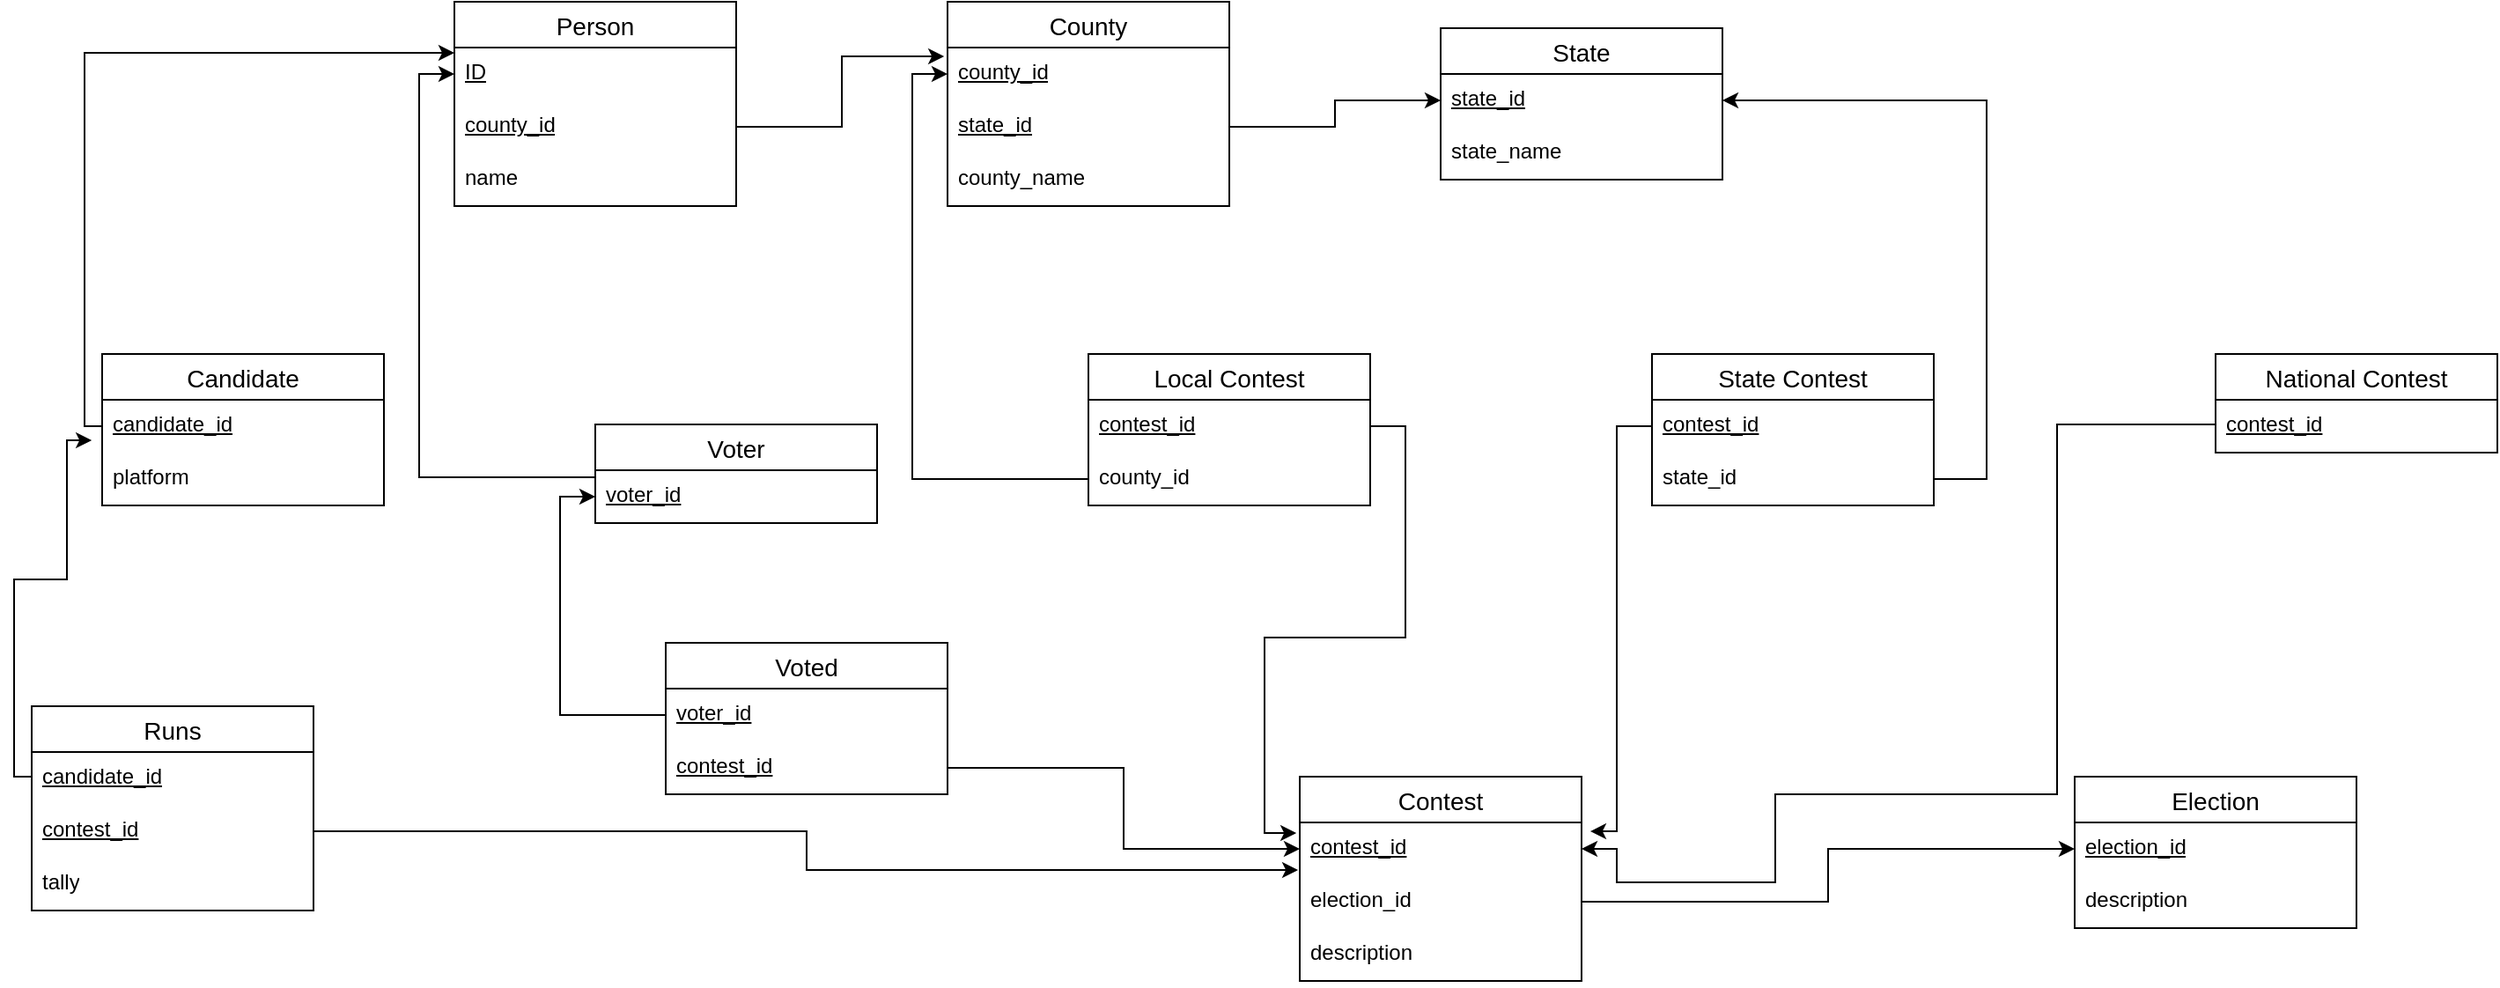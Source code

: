 <mxfile version="24.2.5" type="device">
  <diagram name="Page-1" id="UHWgd6uu3C_Jp23Epes1">
    <mxGraphModel dx="1804" dy="727" grid="1" gridSize="10" guides="1" tooltips="1" connect="1" arrows="1" fold="1" page="1" pageScale="1" pageWidth="850" pageHeight="1100" math="0" shadow="0">
      <root>
        <mxCell id="0" />
        <mxCell id="1" parent="0" />
        <mxCell id="cMsni-zwvsYrsgW6HGZv-1" value="Person" style="swimlane;fontStyle=0;childLayout=stackLayout;horizontal=1;startSize=26;horizontalStack=0;resizeParent=1;resizeParentMax=0;resizeLast=0;collapsible=1;marginBottom=0;align=center;fontSize=14;" vertex="1" parent="1">
          <mxGeometry x="40" y="80" width="160" height="116" as="geometry" />
        </mxCell>
        <mxCell id="cMsni-zwvsYrsgW6HGZv-2" value="ID" style="text;strokeColor=none;fillColor=none;spacingLeft=4;spacingRight=4;overflow=hidden;rotatable=0;points=[[0,0.5],[1,0.5]];portConstraint=eastwest;fontSize=12;whiteSpace=wrap;html=1;fontStyle=4" vertex="1" parent="cMsni-zwvsYrsgW6HGZv-1">
          <mxGeometry y="26" width="160" height="30" as="geometry" />
        </mxCell>
        <mxCell id="cMsni-zwvsYrsgW6HGZv-3" value="county_id" style="text;strokeColor=none;fillColor=none;spacingLeft=4;spacingRight=4;overflow=hidden;rotatable=0;points=[[0,0.5],[1,0.5]];portConstraint=eastwest;fontSize=12;whiteSpace=wrap;html=1;fontStyle=4" vertex="1" parent="cMsni-zwvsYrsgW6HGZv-1">
          <mxGeometry y="56" width="160" height="30" as="geometry" />
        </mxCell>
        <mxCell id="cMsni-zwvsYrsgW6HGZv-4" value="name" style="text;strokeColor=none;fillColor=none;spacingLeft=4;spacingRight=4;overflow=hidden;rotatable=0;points=[[0,0.5],[1,0.5]];portConstraint=eastwest;fontSize=12;whiteSpace=wrap;html=1;" vertex="1" parent="cMsni-zwvsYrsgW6HGZv-1">
          <mxGeometry y="86" width="160" height="30" as="geometry" />
        </mxCell>
        <mxCell id="cMsni-zwvsYrsgW6HGZv-5" value="County" style="swimlane;fontStyle=0;childLayout=stackLayout;horizontal=1;startSize=26;horizontalStack=0;resizeParent=1;resizeParentMax=0;resizeLast=0;collapsible=1;marginBottom=0;align=center;fontSize=14;" vertex="1" parent="1">
          <mxGeometry x="320" y="80" width="160" height="116" as="geometry" />
        </mxCell>
        <mxCell id="cMsni-zwvsYrsgW6HGZv-6" value="&lt;u&gt;county_id&lt;/u&gt;" style="text;strokeColor=none;fillColor=none;spacingLeft=4;spacingRight=4;overflow=hidden;rotatable=0;points=[[0,0.5],[1,0.5]];portConstraint=eastwest;fontSize=12;whiteSpace=wrap;html=1;" vertex="1" parent="cMsni-zwvsYrsgW6HGZv-5">
          <mxGeometry y="26" width="160" height="30" as="geometry" />
        </mxCell>
        <mxCell id="cMsni-zwvsYrsgW6HGZv-7" value="state_id" style="text;strokeColor=none;fillColor=none;spacingLeft=4;spacingRight=4;overflow=hidden;rotatable=0;points=[[0,0.5],[1,0.5]];portConstraint=eastwest;fontSize=12;whiteSpace=wrap;html=1;fontStyle=4" vertex="1" parent="cMsni-zwvsYrsgW6HGZv-5">
          <mxGeometry y="56" width="160" height="30" as="geometry" />
        </mxCell>
        <mxCell id="cMsni-zwvsYrsgW6HGZv-8" value="county_name" style="text;strokeColor=none;fillColor=none;spacingLeft=4;spacingRight=4;overflow=hidden;rotatable=0;points=[[0,0.5],[1,0.5]];portConstraint=eastwest;fontSize=12;whiteSpace=wrap;html=1;" vertex="1" parent="cMsni-zwvsYrsgW6HGZv-5">
          <mxGeometry y="86" width="160" height="30" as="geometry" />
        </mxCell>
        <mxCell id="cMsni-zwvsYrsgW6HGZv-9" value="State" style="swimlane;fontStyle=0;childLayout=stackLayout;horizontal=1;startSize=26;horizontalStack=0;resizeParent=1;resizeParentMax=0;resizeLast=0;collapsible=1;marginBottom=0;align=center;fontSize=14;" vertex="1" parent="1">
          <mxGeometry x="600" y="95" width="160" height="86" as="geometry" />
        </mxCell>
        <mxCell id="cMsni-zwvsYrsgW6HGZv-10" value="state_id" style="text;strokeColor=none;fillColor=none;spacingLeft=4;spacingRight=4;overflow=hidden;rotatable=0;points=[[0,0.5],[1,0.5]];portConstraint=eastwest;fontSize=12;whiteSpace=wrap;html=1;fontStyle=4" vertex="1" parent="cMsni-zwvsYrsgW6HGZv-9">
          <mxGeometry y="26" width="160" height="30" as="geometry" />
        </mxCell>
        <mxCell id="cMsni-zwvsYrsgW6HGZv-11" value="state_name" style="text;strokeColor=none;fillColor=none;spacingLeft=4;spacingRight=4;overflow=hidden;rotatable=0;points=[[0,0.5],[1,0.5]];portConstraint=eastwest;fontSize=12;whiteSpace=wrap;html=1;" vertex="1" parent="cMsni-zwvsYrsgW6HGZv-9">
          <mxGeometry y="56" width="160" height="30" as="geometry" />
        </mxCell>
        <mxCell id="cMsni-zwvsYrsgW6HGZv-14" value="Candidate" style="swimlane;fontStyle=0;childLayout=stackLayout;horizontal=1;startSize=26;horizontalStack=0;resizeParent=1;resizeParentMax=0;resizeLast=0;collapsible=1;marginBottom=0;align=center;fontSize=14;" vertex="1" parent="1">
          <mxGeometry x="-160" y="280" width="160" height="86" as="geometry" />
        </mxCell>
        <mxCell id="cMsni-zwvsYrsgW6HGZv-15" value="candidate_id" style="text;strokeColor=none;fillColor=none;spacingLeft=4;spacingRight=4;overflow=hidden;rotatable=0;points=[[0,0.5],[1,0.5]];portConstraint=eastwest;fontSize=12;whiteSpace=wrap;html=1;fontStyle=4" vertex="1" parent="cMsni-zwvsYrsgW6HGZv-14">
          <mxGeometry y="26" width="160" height="30" as="geometry" />
        </mxCell>
        <mxCell id="cMsni-zwvsYrsgW6HGZv-16" value="platform" style="text;strokeColor=none;fillColor=none;spacingLeft=4;spacingRight=4;overflow=hidden;rotatable=0;points=[[0,0.5],[1,0.5]];portConstraint=eastwest;fontSize=12;whiteSpace=wrap;html=1;" vertex="1" parent="cMsni-zwvsYrsgW6HGZv-14">
          <mxGeometry y="56" width="160" height="30" as="geometry" />
        </mxCell>
        <mxCell id="cMsni-zwvsYrsgW6HGZv-18" value="Voter" style="swimlane;fontStyle=0;childLayout=stackLayout;horizontal=1;startSize=26;horizontalStack=0;resizeParent=1;resizeParentMax=0;resizeLast=0;collapsible=1;marginBottom=0;align=center;fontSize=14;" vertex="1" parent="1">
          <mxGeometry x="120" y="320" width="160" height="56" as="geometry" />
        </mxCell>
        <mxCell id="cMsni-zwvsYrsgW6HGZv-19" value="&lt;u&gt;voter_id&lt;/u&gt;" style="text;strokeColor=none;fillColor=none;spacingLeft=4;spacingRight=4;overflow=hidden;rotatable=0;points=[[0,0.5],[1,0.5]];portConstraint=eastwest;fontSize=12;whiteSpace=wrap;html=1;" vertex="1" parent="cMsni-zwvsYrsgW6HGZv-18">
          <mxGeometry y="26" width="160" height="30" as="geometry" />
        </mxCell>
        <mxCell id="cMsni-zwvsYrsgW6HGZv-22" value="Runs" style="swimlane;fontStyle=0;childLayout=stackLayout;horizontal=1;startSize=26;horizontalStack=0;resizeParent=1;resizeParentMax=0;resizeLast=0;collapsible=1;marginBottom=0;align=center;fontSize=14;" vertex="1" parent="1">
          <mxGeometry x="-200" y="480" width="160" height="116" as="geometry" />
        </mxCell>
        <mxCell id="cMsni-zwvsYrsgW6HGZv-23" value="&lt;u&gt;candidate_id&lt;/u&gt;" style="text;strokeColor=none;fillColor=none;spacingLeft=4;spacingRight=4;overflow=hidden;rotatable=0;points=[[0,0.5],[1,0.5]];portConstraint=eastwest;fontSize=12;whiteSpace=wrap;html=1;" vertex="1" parent="cMsni-zwvsYrsgW6HGZv-22">
          <mxGeometry y="26" width="160" height="30" as="geometry" />
        </mxCell>
        <mxCell id="cMsni-zwvsYrsgW6HGZv-24" value="&lt;u&gt;contest_id&lt;/u&gt;" style="text;strokeColor=none;fillColor=none;spacingLeft=4;spacingRight=4;overflow=hidden;rotatable=0;points=[[0,0.5],[1,0.5]];portConstraint=eastwest;fontSize=12;whiteSpace=wrap;html=1;" vertex="1" parent="cMsni-zwvsYrsgW6HGZv-22">
          <mxGeometry y="56" width="160" height="30" as="geometry" />
        </mxCell>
        <mxCell id="cMsni-zwvsYrsgW6HGZv-25" value="tally" style="text;strokeColor=none;fillColor=none;spacingLeft=4;spacingRight=4;overflow=hidden;rotatable=0;points=[[0,0.5],[1,0.5]];portConstraint=eastwest;fontSize=12;whiteSpace=wrap;html=1;" vertex="1" parent="cMsni-zwvsYrsgW6HGZv-22">
          <mxGeometry y="86" width="160" height="30" as="geometry" />
        </mxCell>
        <mxCell id="cMsni-zwvsYrsgW6HGZv-26" value="Voted" style="swimlane;fontStyle=0;childLayout=stackLayout;horizontal=1;startSize=26;horizontalStack=0;resizeParent=1;resizeParentMax=0;resizeLast=0;collapsible=1;marginBottom=0;align=center;fontSize=14;" vertex="1" parent="1">
          <mxGeometry x="160" y="444" width="160" height="86" as="geometry" />
        </mxCell>
        <mxCell id="cMsni-zwvsYrsgW6HGZv-27" value="voter_id" style="text;strokeColor=none;fillColor=none;spacingLeft=4;spacingRight=4;overflow=hidden;rotatable=0;points=[[0,0.5],[1,0.5]];portConstraint=eastwest;fontSize=12;whiteSpace=wrap;html=1;fontStyle=4" vertex="1" parent="cMsni-zwvsYrsgW6HGZv-26">
          <mxGeometry y="26" width="160" height="30" as="geometry" />
        </mxCell>
        <mxCell id="cMsni-zwvsYrsgW6HGZv-28" value="contest_id" style="text;strokeColor=none;fillColor=none;spacingLeft=4;spacingRight=4;overflow=hidden;rotatable=0;points=[[0,0.5],[1,0.5]];portConstraint=eastwest;fontSize=12;whiteSpace=wrap;html=1;fontStyle=4" vertex="1" parent="cMsni-zwvsYrsgW6HGZv-26">
          <mxGeometry y="56" width="160" height="30" as="geometry" />
        </mxCell>
        <mxCell id="cMsni-zwvsYrsgW6HGZv-30" value="Contest" style="swimlane;fontStyle=0;childLayout=stackLayout;horizontal=1;startSize=26;horizontalStack=0;resizeParent=1;resizeParentMax=0;resizeLast=0;collapsible=1;marginBottom=0;align=center;fontSize=14;" vertex="1" parent="1">
          <mxGeometry x="520" y="520" width="160" height="116" as="geometry" />
        </mxCell>
        <mxCell id="cMsni-zwvsYrsgW6HGZv-31" value="contest_id" style="text;strokeColor=none;fillColor=none;spacingLeft=4;spacingRight=4;overflow=hidden;rotatable=0;points=[[0,0.5],[1,0.5]];portConstraint=eastwest;fontSize=12;whiteSpace=wrap;html=1;fontStyle=4" vertex="1" parent="cMsni-zwvsYrsgW6HGZv-30">
          <mxGeometry y="26" width="160" height="30" as="geometry" />
        </mxCell>
        <mxCell id="cMsni-zwvsYrsgW6HGZv-32" value="election_id" style="text;strokeColor=none;fillColor=none;spacingLeft=4;spacingRight=4;overflow=hidden;rotatable=0;points=[[0,0.5],[1,0.5]];portConstraint=eastwest;fontSize=12;whiteSpace=wrap;html=1;" vertex="1" parent="cMsni-zwvsYrsgW6HGZv-30">
          <mxGeometry y="56" width="160" height="30" as="geometry" />
        </mxCell>
        <mxCell id="cMsni-zwvsYrsgW6HGZv-33" value="description" style="text;strokeColor=none;fillColor=none;spacingLeft=4;spacingRight=4;overflow=hidden;rotatable=0;points=[[0,0.5],[1,0.5]];portConstraint=eastwest;fontSize=12;whiteSpace=wrap;html=1;" vertex="1" parent="cMsni-zwvsYrsgW6HGZv-30">
          <mxGeometry y="86" width="160" height="30" as="geometry" />
        </mxCell>
        <mxCell id="cMsni-zwvsYrsgW6HGZv-34" value="Local Contest" style="swimlane;fontStyle=0;childLayout=stackLayout;horizontal=1;startSize=26;horizontalStack=0;resizeParent=1;resizeParentMax=0;resizeLast=0;collapsible=1;marginBottom=0;align=center;fontSize=14;" vertex="1" parent="1">
          <mxGeometry x="400" y="280" width="160" height="86" as="geometry" />
        </mxCell>
        <mxCell id="cMsni-zwvsYrsgW6HGZv-35" value="&lt;u&gt;contest_id&lt;/u&gt;" style="text;strokeColor=none;fillColor=none;spacingLeft=4;spacingRight=4;overflow=hidden;rotatable=0;points=[[0,0.5],[1,0.5]];portConstraint=eastwest;fontSize=12;whiteSpace=wrap;html=1;" vertex="1" parent="cMsni-zwvsYrsgW6HGZv-34">
          <mxGeometry y="26" width="160" height="30" as="geometry" />
        </mxCell>
        <mxCell id="cMsni-zwvsYrsgW6HGZv-36" value="county_id" style="text;strokeColor=none;fillColor=none;spacingLeft=4;spacingRight=4;overflow=hidden;rotatable=0;points=[[0,0.5],[1,0.5]];portConstraint=eastwest;fontSize=12;whiteSpace=wrap;html=1;" vertex="1" parent="cMsni-zwvsYrsgW6HGZv-34">
          <mxGeometry y="56" width="160" height="30" as="geometry" />
        </mxCell>
        <mxCell id="cMsni-zwvsYrsgW6HGZv-38" value="State Contest" style="swimlane;fontStyle=0;childLayout=stackLayout;horizontal=1;startSize=26;horizontalStack=0;resizeParent=1;resizeParentMax=0;resizeLast=0;collapsible=1;marginBottom=0;align=center;fontSize=14;" vertex="1" parent="1">
          <mxGeometry x="720" y="280" width="160" height="86" as="geometry" />
        </mxCell>
        <mxCell id="cMsni-zwvsYrsgW6HGZv-39" value="contest_id" style="text;strokeColor=none;fillColor=none;spacingLeft=4;spacingRight=4;overflow=hidden;rotatable=0;points=[[0,0.5],[1,0.5]];portConstraint=eastwest;fontSize=12;whiteSpace=wrap;html=1;fontStyle=4" vertex="1" parent="cMsni-zwvsYrsgW6HGZv-38">
          <mxGeometry y="26" width="160" height="30" as="geometry" />
        </mxCell>
        <mxCell id="cMsni-zwvsYrsgW6HGZv-40" value="state_id" style="text;strokeColor=none;fillColor=none;spacingLeft=4;spacingRight=4;overflow=hidden;rotatable=0;points=[[0,0.5],[1,0.5]];portConstraint=eastwest;fontSize=12;whiteSpace=wrap;html=1;" vertex="1" parent="cMsni-zwvsYrsgW6HGZv-38">
          <mxGeometry y="56" width="160" height="30" as="geometry" />
        </mxCell>
        <mxCell id="cMsni-zwvsYrsgW6HGZv-42" value="Election" style="swimlane;fontStyle=0;childLayout=stackLayout;horizontal=1;startSize=26;horizontalStack=0;resizeParent=1;resizeParentMax=0;resizeLast=0;collapsible=1;marginBottom=0;align=center;fontSize=14;" vertex="1" parent="1">
          <mxGeometry x="960" y="520" width="160" height="86" as="geometry" />
        </mxCell>
        <mxCell id="cMsni-zwvsYrsgW6HGZv-43" value="election_id" style="text;strokeColor=none;fillColor=none;spacingLeft=4;spacingRight=4;overflow=hidden;rotatable=0;points=[[0,0.5],[1,0.5]];portConstraint=eastwest;fontSize=12;whiteSpace=wrap;html=1;fontStyle=4" vertex="1" parent="cMsni-zwvsYrsgW6HGZv-42">
          <mxGeometry y="26" width="160" height="30" as="geometry" />
        </mxCell>
        <mxCell id="cMsni-zwvsYrsgW6HGZv-44" value="description" style="text;strokeColor=none;fillColor=none;spacingLeft=4;spacingRight=4;overflow=hidden;rotatable=0;points=[[0,0.5],[1,0.5]];portConstraint=eastwest;fontSize=12;whiteSpace=wrap;html=1;" vertex="1" parent="cMsni-zwvsYrsgW6HGZv-42">
          <mxGeometry y="56" width="160" height="30" as="geometry" />
        </mxCell>
        <mxCell id="cMsni-zwvsYrsgW6HGZv-46" value="National Contest" style="swimlane;fontStyle=0;childLayout=stackLayout;horizontal=1;startSize=26;horizontalStack=0;resizeParent=1;resizeParentMax=0;resizeLast=0;collapsible=1;marginBottom=0;align=center;fontSize=14;" vertex="1" parent="1">
          <mxGeometry x="1040" y="280" width="160" height="56" as="geometry" />
        </mxCell>
        <mxCell id="cMsni-zwvsYrsgW6HGZv-47" value="contest_id" style="text;strokeColor=none;fillColor=none;spacingLeft=4;spacingRight=4;overflow=hidden;rotatable=0;points=[[0,0.5],[1,0.5]];portConstraint=eastwest;fontSize=12;whiteSpace=wrap;html=1;fontStyle=4" vertex="1" parent="cMsni-zwvsYrsgW6HGZv-46">
          <mxGeometry y="26" width="160" height="30" as="geometry" />
        </mxCell>
        <mxCell id="cMsni-zwvsYrsgW6HGZv-52" style="edgeStyle=orthogonalEdgeStyle;rounded=0;orthogonalLoop=1;jettySize=auto;html=1;entryX=0;entryY=0.5;entryDx=0;entryDy=0;" edge="1" parent="1" source="cMsni-zwvsYrsgW6HGZv-7" target="cMsni-zwvsYrsgW6HGZv-10">
          <mxGeometry relative="1" as="geometry" />
        </mxCell>
        <mxCell id="cMsni-zwvsYrsgW6HGZv-59" style="edgeStyle=orthogonalEdgeStyle;rounded=0;orthogonalLoop=1;jettySize=auto;html=1;entryX=0;entryY=0.5;entryDx=0;entryDy=0;" edge="1" parent="1" source="cMsni-zwvsYrsgW6HGZv-28" target="cMsni-zwvsYrsgW6HGZv-31">
          <mxGeometry relative="1" as="geometry" />
        </mxCell>
        <mxCell id="cMsni-zwvsYrsgW6HGZv-60" style="edgeStyle=orthogonalEdgeStyle;rounded=0;orthogonalLoop=1;jettySize=auto;html=1;entryX=-0.012;entryY=0.2;entryDx=0;entryDy=0;entryPerimeter=0;" edge="1" parent="1" source="cMsni-zwvsYrsgW6HGZv-35" target="cMsni-zwvsYrsgW6HGZv-31">
          <mxGeometry relative="1" as="geometry" />
        </mxCell>
        <mxCell id="cMsni-zwvsYrsgW6HGZv-62" style="edgeStyle=orthogonalEdgeStyle;rounded=0;orthogonalLoop=1;jettySize=auto;html=1;exitX=0;exitY=0.5;exitDx=0;exitDy=0;entryX=0;entryY=0.5;entryDx=0;entryDy=0;" edge="1" parent="1" source="cMsni-zwvsYrsgW6HGZv-19" target="cMsni-zwvsYrsgW6HGZv-2">
          <mxGeometry relative="1" as="geometry">
            <Array as="points">
              <mxPoint x="120" y="350" />
              <mxPoint x="20" y="350" />
              <mxPoint x="20" y="121" />
            </Array>
          </mxGeometry>
        </mxCell>
        <mxCell id="cMsni-zwvsYrsgW6HGZv-63" style="edgeStyle=orthogonalEdgeStyle;rounded=0;orthogonalLoop=1;jettySize=auto;html=1;entryX=0;entryY=0.25;entryDx=0;entryDy=0;" edge="1" parent="1" source="cMsni-zwvsYrsgW6HGZv-15" target="cMsni-zwvsYrsgW6HGZv-1">
          <mxGeometry relative="1" as="geometry">
            <Array as="points">
              <mxPoint x="-170" y="321" />
              <mxPoint x="-170" y="109" />
            </Array>
          </mxGeometry>
        </mxCell>
        <mxCell id="cMsni-zwvsYrsgW6HGZv-64" style="edgeStyle=orthogonalEdgeStyle;rounded=0;orthogonalLoop=1;jettySize=auto;html=1;entryX=0;entryY=0.5;entryDx=0;entryDy=0;" edge="1" parent="1" source="cMsni-zwvsYrsgW6HGZv-27" target="cMsni-zwvsYrsgW6HGZv-19">
          <mxGeometry relative="1" as="geometry" />
        </mxCell>
        <mxCell id="cMsni-zwvsYrsgW6HGZv-66" style="edgeStyle=orthogonalEdgeStyle;rounded=0;orthogonalLoop=1;jettySize=auto;html=1;entryX=-0.037;entryY=0.767;entryDx=0;entryDy=0;entryPerimeter=0;exitX=0;exitY=0.5;exitDx=0;exitDy=0;" edge="1" parent="1" source="cMsni-zwvsYrsgW6HGZv-23" target="cMsni-zwvsYrsgW6HGZv-15">
          <mxGeometry relative="1" as="geometry">
            <Array as="points">
              <mxPoint x="-200" y="520" />
              <mxPoint x="-210" y="520" />
              <mxPoint x="-210" y="408" />
              <mxPoint x="-180" y="408" />
              <mxPoint x="-180" y="329" />
            </Array>
          </mxGeometry>
        </mxCell>
        <mxCell id="cMsni-zwvsYrsgW6HGZv-67" style="edgeStyle=orthogonalEdgeStyle;rounded=0;orthogonalLoop=1;jettySize=auto;html=1;entryX=-0.006;entryY=0.9;entryDx=0;entryDy=0;entryPerimeter=0;" edge="1" parent="1" source="cMsni-zwvsYrsgW6HGZv-24" target="cMsni-zwvsYrsgW6HGZv-31">
          <mxGeometry relative="1" as="geometry" />
        </mxCell>
        <mxCell id="cMsni-zwvsYrsgW6HGZv-68" style="edgeStyle=orthogonalEdgeStyle;rounded=0;orthogonalLoop=1;jettySize=auto;html=1;entryX=0;entryY=0.5;entryDx=0;entryDy=0;" edge="1" parent="1" source="cMsni-zwvsYrsgW6HGZv-32" target="cMsni-zwvsYrsgW6HGZv-43">
          <mxGeometry relative="1" as="geometry" />
        </mxCell>
        <mxCell id="cMsni-zwvsYrsgW6HGZv-70" style="edgeStyle=orthogonalEdgeStyle;rounded=0;orthogonalLoop=1;jettySize=auto;html=1;entryX=1;entryY=0.5;entryDx=0;entryDy=0;exitX=0;exitY=0.5;exitDx=0;exitDy=0;" edge="1" parent="1" source="cMsni-zwvsYrsgW6HGZv-47" target="cMsni-zwvsYrsgW6HGZv-31">
          <mxGeometry relative="1" as="geometry">
            <mxPoint x="1030" y="320" as="sourcePoint" />
            <mxPoint x="690" y="510" as="targetPoint" />
            <Array as="points">
              <mxPoint x="1040" y="320" />
              <mxPoint x="950" y="320" />
              <mxPoint x="950" y="530" />
              <mxPoint x="790" y="530" />
              <mxPoint x="790" y="580" />
              <mxPoint x="700" y="580" />
              <mxPoint x="700" y="561" />
            </Array>
          </mxGeometry>
        </mxCell>
        <mxCell id="cMsni-zwvsYrsgW6HGZv-71" style="edgeStyle=orthogonalEdgeStyle;rounded=0;orthogonalLoop=1;jettySize=auto;html=1;entryX=1;entryY=0.5;entryDx=0;entryDy=0;" edge="1" parent="1" target="cMsni-zwvsYrsgW6HGZv-10">
          <mxGeometry relative="1" as="geometry">
            <mxPoint x="880" y="351" as="sourcePoint" />
            <mxPoint x="923.04" y="129.01" as="targetPoint" />
            <Array as="points">
              <mxPoint x="910" y="351" />
              <mxPoint x="910" y="136" />
            </Array>
          </mxGeometry>
        </mxCell>
        <mxCell id="cMsni-zwvsYrsgW6HGZv-72" style="edgeStyle=orthogonalEdgeStyle;rounded=0;orthogonalLoop=1;jettySize=auto;html=1;entryX=1.031;entryY=0.167;entryDx=0;entryDy=0;entryPerimeter=0;" edge="1" parent="1" source="cMsni-zwvsYrsgW6HGZv-39" target="cMsni-zwvsYrsgW6HGZv-31">
          <mxGeometry relative="1" as="geometry" />
        </mxCell>
        <mxCell id="cMsni-zwvsYrsgW6HGZv-73" style="edgeStyle=orthogonalEdgeStyle;rounded=0;orthogonalLoop=1;jettySize=auto;html=1;entryX=-0.012;entryY=0.167;entryDx=0;entryDy=0;entryPerimeter=0;" edge="1" parent="1" source="cMsni-zwvsYrsgW6HGZv-3" target="cMsni-zwvsYrsgW6HGZv-6">
          <mxGeometry relative="1" as="geometry" />
        </mxCell>
        <mxCell id="cMsni-zwvsYrsgW6HGZv-74" style="edgeStyle=orthogonalEdgeStyle;rounded=0;orthogonalLoop=1;jettySize=auto;html=1;entryX=0;entryY=0.5;entryDx=0;entryDy=0;" edge="1" parent="1" source="cMsni-zwvsYrsgW6HGZv-36" target="cMsni-zwvsYrsgW6HGZv-6">
          <mxGeometry relative="1" as="geometry" />
        </mxCell>
      </root>
    </mxGraphModel>
  </diagram>
</mxfile>

